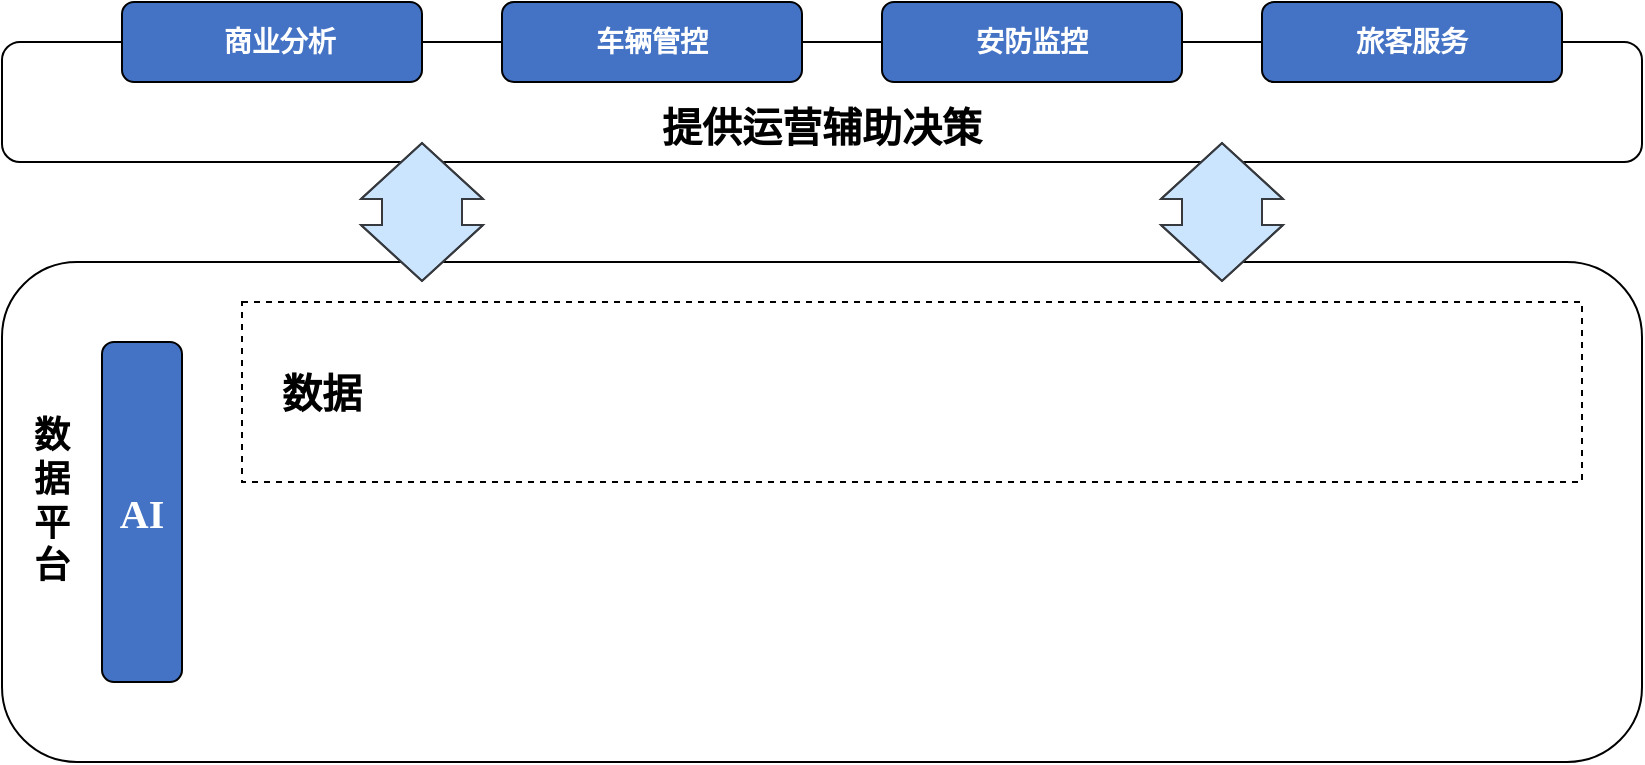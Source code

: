 <mxfile version="16.4.7" type="github">
  <diagram id="1S2Vz3SMCuL-4m72MfmH" name="第 1 页">
    <mxGraphModel dx="1422" dy="762" grid="1" gridSize="10" guides="1" tooltips="1" connect="1" arrows="1" fold="1" page="1" pageScale="1" pageWidth="827" pageHeight="1169" math="0" shadow="0">
      <root>
        <mxCell id="0" />
        <mxCell id="1" parent="0" />
        <mxCell id="Jrue9S0TpO6nU7mHcI8S-1" value="&lt;br style=&quot;font-size: 20px;&quot;&gt;提供运营辅助决策" style="rounded=1;whiteSpace=wrap;html=1;fontStyle=1;fontSize=20;fontFamily=Tahoma;" vertex="1" parent="1">
          <mxGeometry y="100" width="820" height="60" as="geometry" />
        </mxCell>
        <mxCell id="Jrue9S0TpO6nU7mHcI8S-2" value="&amp;nbsp; 商业分析" style="rounded=1;whiteSpace=wrap;html=1;fillColor=#4473C5;fontColor=#FFFFFF;fontStyle=1;fontSize=14;" vertex="1" parent="1">
          <mxGeometry x="60" y="80" width="150" height="40" as="geometry" />
        </mxCell>
        <mxCell id="Jrue9S0TpO6nU7mHcI8S-4" value="车辆管控" style="rounded=1;whiteSpace=wrap;html=1;fillColor=#4473C5;fontColor=#FFFFFF;fontStyle=1;fontSize=14;" vertex="1" parent="1">
          <mxGeometry x="250" y="80" width="150" height="40" as="geometry" />
        </mxCell>
        <mxCell id="Jrue9S0TpO6nU7mHcI8S-6" value="安防监控" style="rounded=1;whiteSpace=wrap;html=1;fillColor=#4473C5;fontColor=#FFFFFF;fontStyle=1;fontSize=14;" vertex="1" parent="1">
          <mxGeometry x="440" y="80" width="150" height="40" as="geometry" />
        </mxCell>
        <mxCell id="Jrue9S0TpO6nU7mHcI8S-7" value="旅客服务" style="rounded=1;whiteSpace=wrap;html=1;fillColor=#4473C5;fontColor=#FFFFFF;fontStyle=1;fontSize=14;" vertex="1" parent="1">
          <mxGeometry x="630" y="80" width="150" height="40" as="geometry" />
        </mxCell>
        <mxCell id="Jrue9S0TpO6nU7mHcI8S-8" value="" style="rounded=1;whiteSpace=wrap;html=1;fontFamily=Tahoma;fontSize=16;" vertex="1" parent="1">
          <mxGeometry y="210" width="820" height="250" as="geometry" />
        </mxCell>
        <mxCell id="Jrue9S0TpO6nU7mHcI8S-11" value="" style="shape=flexArrow;endArrow=classic;startArrow=classic;html=1;rounded=0;fontFamily=Tahoma;fontSize=16;fontColor=#FFFFFF;width=40;endSize=9;startSize=9;startWidth=20;fillColor=#cce5ff;strokeColor=#36393d;" edge="1" parent="1">
          <mxGeometry width="100" height="100" relative="1" as="geometry">
            <mxPoint x="210" y="220" as="sourcePoint" />
            <mxPoint x="210" y="150" as="targetPoint" />
            <Array as="points">
              <mxPoint x="210" y="180" />
            </Array>
          </mxGeometry>
        </mxCell>
        <mxCell id="Jrue9S0TpO6nU7mHcI8S-12" value="" style="shape=flexArrow;endArrow=classic;startArrow=classic;html=1;rounded=0;fontFamily=Tahoma;fontSize=16;fontColor=#FFFFFF;width=40;endSize=9;startSize=9;startWidth=20;fillColor=#cce5ff;strokeColor=#36393d;" edge="1" parent="1">
          <mxGeometry width="100" height="100" relative="1" as="geometry">
            <mxPoint x="610" y="220" as="sourcePoint" />
            <mxPoint x="610" y="150" as="targetPoint" />
            <Array as="points">
              <mxPoint x="610" y="180" />
            </Array>
          </mxGeometry>
        </mxCell>
        <mxCell id="Jrue9S0TpO6nU7mHcI8S-13" value="数据平台" style="text;html=1;strokeColor=none;fillColor=none;align=center;verticalAlign=middle;whiteSpace=wrap;rounded=0;fontFamily=Tahoma;fontSize=18;fontColor=#000000;fontStyle=1" vertex="1" parent="1">
          <mxGeometry x="10" y="270" width="30" height="120" as="geometry" />
        </mxCell>
        <mxCell id="Jrue9S0TpO6nU7mHcI8S-14" value="AI" style="rounded=1;whiteSpace=wrap;html=1;fontFamily=Tahoma;fontSize=20;fontColor=#FFFFFF;fillColor=#4473C5;fontStyle=1" vertex="1" parent="1">
          <mxGeometry x="50" y="250" width="40" height="170" as="geometry" />
        </mxCell>
        <mxCell id="Jrue9S0TpO6nU7mHcI8S-15" value="" style="rounded=0;whiteSpace=wrap;html=1;fontFamily=Tahoma;fontSize=20;dashed=1;" vertex="1" parent="1">
          <mxGeometry x="120" y="230" width="670" height="90" as="geometry" />
        </mxCell>
        <mxCell id="Jrue9S0TpO6nU7mHcI8S-16" value="数据" style="text;html=1;strokeColor=none;fillColor=none;align=center;verticalAlign=middle;whiteSpace=wrap;rounded=0;dashed=1;fontFamily=Tahoma;fontSize=20;fontColor=#000000;fontStyle=1" vertex="1" parent="1">
          <mxGeometry x="130" y="260" width="60" height="30" as="geometry" />
        </mxCell>
      </root>
    </mxGraphModel>
  </diagram>
</mxfile>
